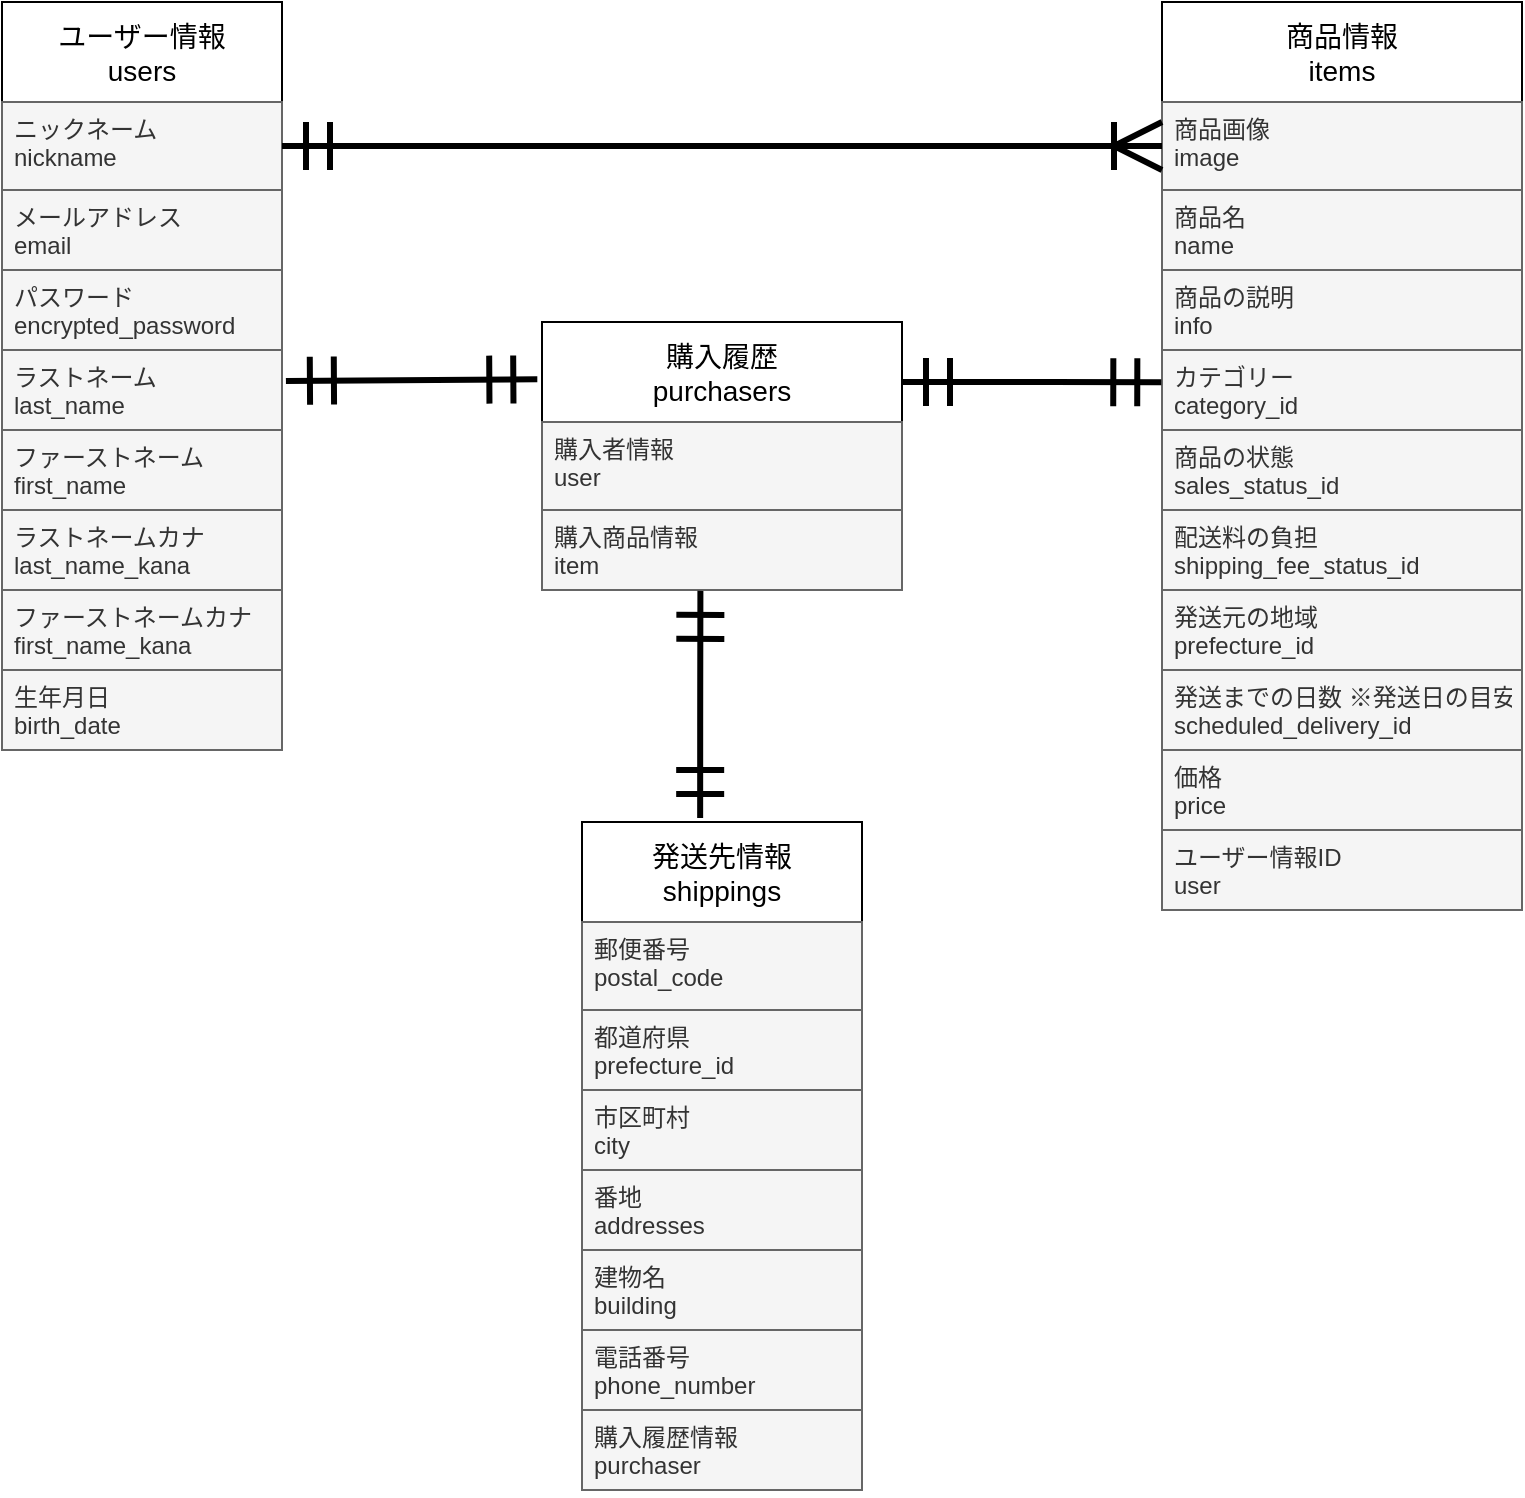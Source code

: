 <mxfile>
    <diagram id="wlT-Cds8iBrMlNTinN_M" name="ページ1">
        <mxGraphModel dx="813" dy="412" grid="1" gridSize="10" guides="1" tooltips="1" connect="1" arrows="1" fold="1" page="1" pageScale="1" pageWidth="827" pageHeight="1169" math="0" shadow="0">
            <root>
                <mxCell id="0"/>
                <mxCell id="1" parent="0"/>
                <mxCell id="2" value="ユーザー情報&#10;users" style="swimlane;fontStyle=0;childLayout=stackLayout;horizontal=1;startSize=50;horizontalStack=0;resizeParent=1;resizeParentMax=0;resizeLast=0;collapsible=1;marginBottom=0;align=center;fontSize=14;" parent="1" vertex="1">
                    <mxGeometry x="30" y="40" width="140" height="374" as="geometry"/>
                </mxCell>
                <mxCell id="3" value="ニックネーム&#10;nickname" style="text;strokeColor=#666666;fillColor=#f5f5f5;spacingLeft=4;spacingRight=4;overflow=hidden;rotatable=0;points=[[0,0.5],[1,0.5]];portConstraint=eastwest;fontSize=12;fontColor=#333333;" parent="2" vertex="1">
                    <mxGeometry y="50" width="140" height="44" as="geometry"/>
                </mxCell>
                <mxCell id="4" value="メールアドレス&#10;email" style="text;strokeColor=#666666;fillColor=#f5f5f5;spacingLeft=4;spacingRight=4;overflow=hidden;rotatable=0;points=[[0,0.5],[1,0.5]];portConstraint=eastwest;fontSize=12;fontColor=#333333;" parent="2" vertex="1">
                    <mxGeometry y="94" width="140" height="40" as="geometry"/>
                </mxCell>
                <mxCell id="6" value="パスワード&#10;encrypted_password" style="text;strokeColor=#666666;fillColor=#f5f5f5;spacingLeft=4;spacingRight=4;overflow=hidden;rotatable=0;points=[[0,0.5],[1,0.5]];portConstraint=eastwest;fontSize=12;fontColor=#333333;" parent="2" vertex="1">
                    <mxGeometry y="134" width="140" height="40" as="geometry"/>
                </mxCell>
                <mxCell id="7" value="ラストネーム&#10;last_name" style="text;strokeColor=#666666;fillColor=#f5f5f5;spacingLeft=4;spacingRight=4;overflow=hidden;rotatable=0;points=[[0,0.5],[1,0.5]];portConstraint=eastwest;fontSize=12;fontColor=#333333;" parent="2" vertex="1">
                    <mxGeometry y="174" width="140" height="40" as="geometry"/>
                </mxCell>
                <mxCell id="8" value="ファーストネーム&#10;first_name" style="text;strokeColor=#666666;fillColor=#f5f5f5;spacingLeft=4;spacingRight=4;overflow=hidden;rotatable=0;points=[[0,0.5],[1,0.5]];portConstraint=eastwest;fontSize=12;fontColor=#333333;" parent="2" vertex="1">
                    <mxGeometry y="214" width="140" height="40" as="geometry"/>
                </mxCell>
                <mxCell id="9" value="ラストネームカナ&#10;last_name_kana" style="text;strokeColor=#666666;fillColor=#f5f5f5;spacingLeft=4;spacingRight=4;overflow=hidden;rotatable=0;points=[[0,0.5],[1,0.5]];portConstraint=eastwest;fontSize=12;fontColor=#333333;" parent="2" vertex="1">
                    <mxGeometry y="254" width="140" height="40" as="geometry"/>
                </mxCell>
                <mxCell id="10" value="ファーストネームカナ&#10;first_name_kana" style="text;strokeColor=#666666;fillColor=#f5f5f5;spacingLeft=4;spacingRight=4;overflow=hidden;rotatable=0;points=[[0,0.5],[1,0.5]];portConstraint=eastwest;fontSize=12;fontColor=#333333;" parent="2" vertex="1">
                    <mxGeometry y="294" width="140" height="40" as="geometry"/>
                </mxCell>
                <mxCell id="5" value="生年月日&#10;birth_date" style="text;strokeColor=#666666;fillColor=#f5f5f5;spacingLeft=4;spacingRight=4;overflow=hidden;rotatable=0;points=[[0,0.5],[1,0.5]];portConstraint=eastwest;fontSize=12;fontColor=#333333;" parent="2" vertex="1">
                    <mxGeometry y="334" width="140" height="40" as="geometry"/>
                </mxCell>
                <mxCell id="65" value="商品情報&#10;items" style="swimlane;fontStyle=0;childLayout=stackLayout;horizontal=1;startSize=50;horizontalStack=0;resizeParent=1;resizeParentMax=0;resizeLast=0;collapsible=1;marginBottom=0;align=center;fontSize=14;" parent="1" vertex="1">
                    <mxGeometry x="610" y="40" width="180" height="454" as="geometry"/>
                </mxCell>
                <mxCell id="66" value="商品画像&#10;image" style="text;strokeColor=#666666;fillColor=#f5f5f5;spacingLeft=4;spacingRight=4;overflow=hidden;rotatable=0;points=[[0,0.5],[1,0.5]];portConstraint=eastwest;fontSize=12;fontColor=#333333;" parent="65" vertex="1">
                    <mxGeometry y="50" width="180" height="44" as="geometry"/>
                </mxCell>
                <mxCell id="67" value="商品名&#10;name" style="text;strokeColor=#666666;fillColor=#f5f5f5;spacingLeft=4;spacingRight=4;overflow=hidden;rotatable=0;points=[[0,0.5],[1,0.5]];portConstraint=eastwest;fontSize=12;fontColor=#333333;" parent="65" vertex="1">
                    <mxGeometry y="94" width="180" height="40" as="geometry"/>
                </mxCell>
                <mxCell id="68" value="商品の説明&#10;info" style="text;strokeColor=#666666;fillColor=#f5f5f5;spacingLeft=4;spacingRight=4;overflow=hidden;rotatable=0;points=[[0,0.5],[1,0.5]];portConstraint=eastwest;fontSize=12;fontColor=#333333;" parent="65" vertex="1">
                    <mxGeometry y="134" width="180" height="40" as="geometry"/>
                </mxCell>
                <mxCell id="69" value="カテゴリー&#10;category_id" style="text;strokeColor=#666666;fillColor=#f5f5f5;spacingLeft=4;spacingRight=4;overflow=hidden;rotatable=0;points=[[0,0.5],[1,0.5]];portConstraint=eastwest;fontSize=12;fontColor=#333333;" parent="65" vertex="1">
                    <mxGeometry y="174" width="180" height="40" as="geometry"/>
                </mxCell>
                <mxCell id="70" value="商品の状態&#10;sales_status_id" style="text;strokeColor=#666666;fillColor=#f5f5f5;spacingLeft=4;spacingRight=4;overflow=hidden;rotatable=0;points=[[0,0.5],[1,0.5]];portConstraint=eastwest;fontSize=12;fontColor=#333333;" parent="65" vertex="1">
                    <mxGeometry y="214" width="180" height="40" as="geometry"/>
                </mxCell>
                <mxCell id="73" value="配送料の負担&#10;shipping_fee_status_id" style="text;strokeColor=#666666;fillColor=#f5f5f5;spacingLeft=4;spacingRight=4;overflow=hidden;rotatable=0;points=[[0,0.5],[1,0.5]];portConstraint=eastwest;fontSize=12;fontColor=#333333;" parent="65" vertex="1">
                    <mxGeometry y="254" width="180" height="40" as="geometry"/>
                </mxCell>
                <mxCell id="108" value="発送元の地域&#10;prefecture_id" style="text;strokeColor=#666666;fillColor=#f5f5f5;spacingLeft=4;spacingRight=4;overflow=hidden;rotatable=0;points=[[0,0.5],[1,0.5]];portConstraint=eastwest;fontSize=12;fontColor=#333333;" parent="65" vertex="1">
                    <mxGeometry y="294" width="180" height="40" as="geometry"/>
                </mxCell>
                <mxCell id="109" value="発送までの日数 ※発送日の目安&#10;scheduled_delivery_id" style="text;strokeColor=#666666;fillColor=#f5f5f5;spacingLeft=4;spacingRight=4;overflow=hidden;rotatable=0;points=[[0,0.5],[1,0.5]];portConstraint=eastwest;fontSize=12;fontColor=#333333;" parent="65" vertex="1">
                    <mxGeometry y="334" width="180" height="40" as="geometry"/>
                </mxCell>
                <mxCell id="75" value="価格&#10;price" style="text;strokeColor=#666666;fillColor=#f5f5f5;spacingLeft=4;spacingRight=4;overflow=hidden;rotatable=0;points=[[0,0.5],[1,0.5]];portConstraint=eastwest;fontSize=12;fontColor=#333333;" parent="65" vertex="1">
                    <mxGeometry y="374" width="180" height="40" as="geometry"/>
                </mxCell>
                <mxCell id="76" value="ユーザー情報ID&#10;user" style="text;strokeColor=#666666;fillColor=#f5f5f5;spacingLeft=4;spacingRight=4;overflow=hidden;rotatable=0;points=[[0,0.5],[1,0.5]];portConstraint=eastwest;fontSize=12;fontColor=#333333;" parent="65" vertex="1">
                    <mxGeometry y="414" width="180" height="40" as="geometry"/>
                </mxCell>
                <mxCell id="77" value="発送先情報&#10;shippings" style="swimlane;fontStyle=0;childLayout=stackLayout;horizontal=1;startSize=50;horizontalStack=0;resizeParent=1;resizeParentMax=0;resizeLast=0;collapsible=1;marginBottom=0;align=center;fontSize=14;" parent="1" vertex="1">
                    <mxGeometry x="320" y="450" width="140" height="334" as="geometry"/>
                </mxCell>
                <mxCell id="78" value="郵便番号&#10;postal_code" style="text;strokeColor=#666666;fillColor=#f5f5f5;spacingLeft=4;spacingRight=4;overflow=hidden;rotatable=0;points=[[0,0.5],[1,0.5]];portConstraint=eastwest;fontSize=12;fontColor=#333333;" parent="77" vertex="1">
                    <mxGeometry y="50" width="140" height="44" as="geometry"/>
                </mxCell>
                <mxCell id="79" value="都道府県&#10;prefecture_id" style="text;strokeColor=#666666;fillColor=#f5f5f5;spacingLeft=4;spacingRight=4;overflow=hidden;rotatable=0;points=[[0,0.5],[1,0.5]];portConstraint=eastwest;fontSize=12;fontColor=#333333;" parent="77" vertex="1">
                    <mxGeometry y="94" width="140" height="40" as="geometry"/>
                </mxCell>
                <mxCell id="80" value="市区町村&#10;city" style="text;strokeColor=#666666;fillColor=#f5f5f5;spacingLeft=4;spacingRight=4;overflow=hidden;rotatable=0;points=[[0,0.5],[1,0.5]];portConstraint=eastwest;fontSize=12;fontColor=#333333;" parent="77" vertex="1">
                    <mxGeometry y="134" width="140" height="40" as="geometry"/>
                </mxCell>
                <mxCell id="81" value="番地&#10;addresses" style="text;strokeColor=#666666;fillColor=#f5f5f5;spacingLeft=4;spacingRight=4;overflow=hidden;rotatable=0;points=[[0,0.5],[1,0.5]];portConstraint=eastwest;fontSize=12;fontColor=#333333;" parent="77" vertex="1">
                    <mxGeometry y="174" width="140" height="40" as="geometry"/>
                </mxCell>
                <mxCell id="82" value="建物名&#10;building" style="text;strokeColor=#666666;fillColor=#f5f5f5;spacingLeft=4;spacingRight=4;overflow=hidden;rotatable=0;points=[[0,0.5],[1,0.5]];portConstraint=eastwest;fontSize=12;fontColor=#333333;" parent="77" vertex="1">
                    <mxGeometry y="214" width="140" height="40" as="geometry"/>
                </mxCell>
                <mxCell id="185" value="電話番号&#10;phone_number" style="text;strokeColor=#666666;fillColor=#f5f5f5;spacingLeft=4;spacingRight=4;overflow=hidden;rotatable=0;points=[[0,0.5],[1,0.5]];portConstraint=eastwest;fontSize=12;fontColor=#333333;" vertex="1" parent="77">
                    <mxGeometry y="254" width="140" height="40" as="geometry"/>
                </mxCell>
                <mxCell id="83" value="購入履歴情報&#10;purchaser" style="text;strokeColor=#666666;fillColor=#f5f5f5;spacingLeft=4;spacingRight=4;overflow=hidden;rotatable=0;points=[[0,0.5],[1,0.5]];portConstraint=eastwest;fontSize=12;fontColor=#333333;" parent="77" vertex="1">
                    <mxGeometry y="294" width="140" height="40" as="geometry"/>
                </mxCell>
                <mxCell id="120" value="購入履歴&#10;purchasers" style="swimlane;fontStyle=0;childLayout=stackLayout;horizontal=1;startSize=50;horizontalStack=0;resizeParent=1;resizeParentMax=0;resizeLast=0;collapsible=1;marginBottom=0;align=center;fontSize=14;" parent="1" vertex="1">
                    <mxGeometry x="300" y="200" width="180" height="134" as="geometry"/>
                </mxCell>
                <mxCell id="121" value="購入者情報&#10;user" style="text;strokeColor=#666666;fillColor=#f5f5f5;spacingLeft=4;spacingRight=4;overflow=hidden;rotatable=0;points=[[0,0.5],[1,0.5]];portConstraint=eastwest;fontSize=12;fontColor=#333333;" parent="120" vertex="1">
                    <mxGeometry y="50" width="180" height="44" as="geometry"/>
                </mxCell>
                <mxCell id="122" value="購入商品情報&#10;item" style="text;strokeColor=#666666;fillColor=#f5f5f5;spacingLeft=4;spacingRight=4;overflow=hidden;rotatable=0;points=[[0,0.5],[1,0.5]];portConstraint=eastwest;fontSize=12;fontColor=#333333;" parent="120" vertex="1">
                    <mxGeometry y="94" width="180" height="40" as="geometry"/>
                </mxCell>
                <mxCell id="155" value="" style="fontSize=12;html=1;endArrow=ERoneToMany;startArrow=ERmandOne;startSize=20;endSize=20;strokeWidth=3;exitX=1;exitY=0.5;exitDx=0;exitDy=0;entryX=0;entryY=0.5;entryDx=0;entryDy=0;" parent="1" target="66" edge="1" source="3">
                    <mxGeometry width="100" height="100" relative="1" as="geometry">
                        <mxPoint x="180" y="115" as="sourcePoint"/>
                        <mxPoint x="510" y="115" as="targetPoint"/>
                    </mxGeometry>
                </mxCell>
                <mxCell id="184" value="" style="fontSize=12;html=1;endArrow=ERmandOne;startArrow=ERmandOne;startSize=20;endSize=20;strokeWidth=3;exitX=0.422;exitY=-0.006;exitDx=0;exitDy=0;edgeStyle=orthogonalEdgeStyle;exitPerimeter=0;entryX=0.44;entryY=1.011;entryDx=0;entryDy=0;entryPerimeter=0;" edge="1" parent="1" source="77" target="122">
                    <mxGeometry width="100" height="100" relative="1" as="geometry">
                        <mxPoint x="330" y="799" as="sourcePoint"/>
                        <mxPoint x="380" y="340" as="targetPoint"/>
                    </mxGeometry>
                </mxCell>
                <mxCell id="186" value="" style="fontSize=12;html=1;endArrow=ERmandOne;startArrow=ERmandOne;startSize=20;endSize=20;strokeWidth=3;edgeStyle=orthogonalEdgeStyle;exitX=1;exitY=0.224;exitDx=0;exitDy=0;exitPerimeter=0;entryX=-0.002;entryY=0.404;entryDx=0;entryDy=0;entryPerimeter=0;" edge="1" parent="1" source="120" target="69">
                    <mxGeometry width="100" height="100" relative="1" as="geometry">
                        <mxPoint x="500" y="230" as="sourcePoint"/>
                        <mxPoint x="610" y="229" as="targetPoint"/>
                        <Array as="points"/>
                    </mxGeometry>
                </mxCell>
                <mxCell id="187" value="" style="fontSize=12;html=1;endArrow=ERmandOne;startArrow=ERmandOne;startSize=20;endSize=20;strokeWidth=3;exitX=1.014;exitY=0.386;exitDx=0;exitDy=0;exitPerimeter=0;entryX=-0.013;entryY=0.214;entryDx=0;entryDy=0;entryPerimeter=0;" edge="1" parent="1" source="7" target="120">
                    <mxGeometry width="100" height="100" relative="1" as="geometry">
                        <mxPoint x="200" y="330" as="sourcePoint"/>
                        <mxPoint x="300" y="229" as="targetPoint"/>
                    </mxGeometry>
                </mxCell>
            </root>
        </mxGraphModel>
    </diagram>
</mxfile>